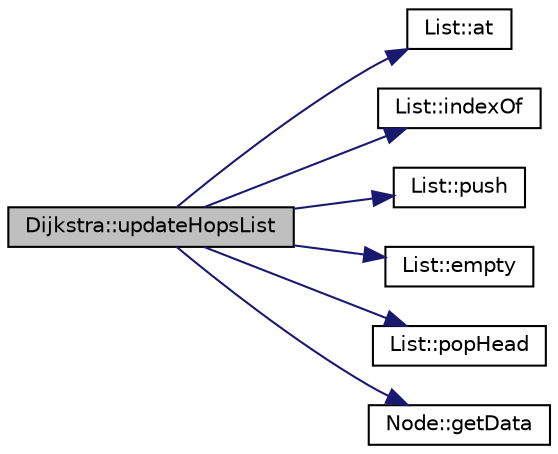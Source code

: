 digraph "Dijkstra::updateHopsList"
{
  edge [fontname="Helvetica",fontsize="10",labelfontname="Helvetica",labelfontsize="10"];
  node [fontname="Helvetica",fontsize="10",shape=record];
  rankdir="LR";
  Node1 [label="Dijkstra::updateHopsList",height=0.2,width=0.4,color="black", fillcolor="grey75", style="filled", fontcolor="black"];
  Node1 -> Node2 [color="midnightblue",fontsize="10",style="solid",fontname="Helvetica"];
  Node2 [label="List::at",height=0.2,width=0.4,color="black", fillcolor="white", style="filled",URL="$class_list.html#ab96ccb71dbe8292d4a4e64c73fb03ff0"];
  Node1 -> Node3 [color="midnightblue",fontsize="10",style="solid",fontname="Helvetica"];
  Node3 [label="List::indexOf",height=0.2,width=0.4,color="black", fillcolor="white", style="filled",URL="$class_list.html#a94c0b5278992ef8d6830a14732157440"];
  Node1 -> Node4 [color="midnightblue",fontsize="10",style="solid",fontname="Helvetica"];
  Node4 [label="List::push",height=0.2,width=0.4,color="black", fillcolor="white", style="filled",URL="$class_list.html#a7aedb99ebfb318e7e847ab80a1c0207c"];
  Node1 -> Node5 [color="midnightblue",fontsize="10",style="solid",fontname="Helvetica"];
  Node5 [label="List::empty",height=0.2,width=0.4,color="black", fillcolor="white", style="filled",URL="$class_list.html#a34bb861c7093434bc48473a20cf7b157"];
  Node1 -> Node6 [color="midnightblue",fontsize="10",style="solid",fontname="Helvetica"];
  Node6 [label="List::popHead",height=0.2,width=0.4,color="black", fillcolor="white", style="filled",URL="$class_list.html#ae216f7a997b0c9fc0e1d89f241b9f5b2"];
  Node1 -> Node7 [color="midnightblue",fontsize="10",style="solid",fontname="Helvetica"];
  Node7 [label="Node::getData",height=0.2,width=0.4,color="black", fillcolor="white", style="filled",URL="$class_node.html#a0c3315ee2e897e2a6e1c24aeca20aeb9"];
}
